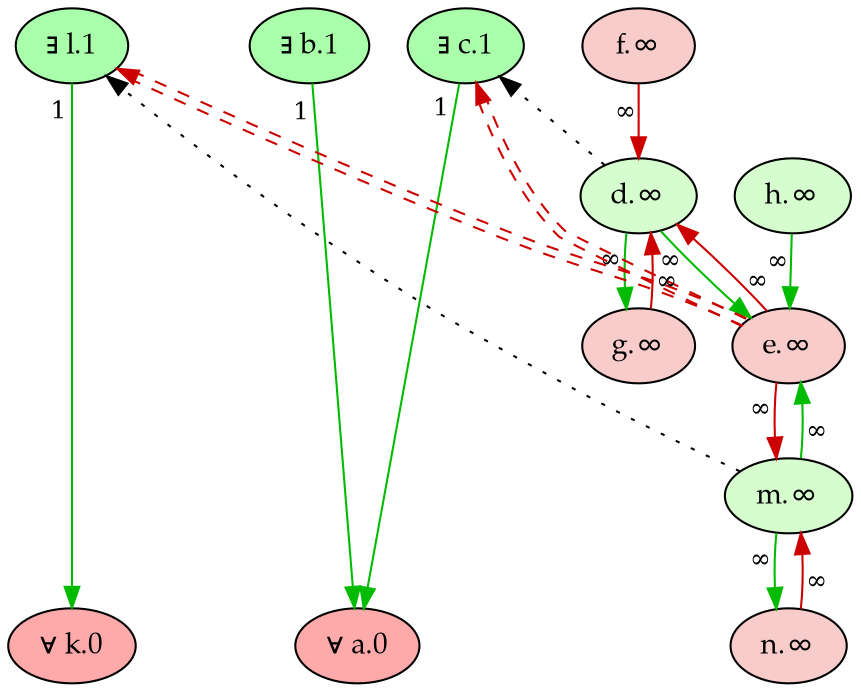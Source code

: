 digraph {
    rankdir="TB"
    node [style=filled fontname="Palatino" fontsize=14]
    node [fillcolor="#AAFFAA"]
    "l" [label="∃ l.1"]
    "c" [label="∃ c.1"]
    "b" [label="∃ b.1"]
    node [fillcolor="#FFAAAA"]
    "a" [label="∀ a.0"]
    "k" [label="∀ k.0"]
    node [fillcolor="#d5fdce"]
    "d" [label="d.∞"]
    "m" [label="m.∞"]
    "h" [label="h.∞"]
    node [fillcolor="#f7cccb"]
    "e" [label="e.∞"]
    "f" [label="f.∞"]
    "g" [label="g.∞"]
    "n" [label="n.∞"]
    edge[labeldistance=1.5 fontsize=12]
    edge [color="#00BB00" style="solid" dir="forward" taillabel="1"]
           "b" -> "a" 
           "c" -> "a" 
           "l" -> "k" 
    edge [color="#CC0000" style="solid" dir="forward" taillabel="∞"]
           "e" -> "d" 
           "e" -> "m" 
           "f" -> "d" 
           "g" -> "d" 
           "n" -> "m" 
    edge [color="#00BB00" style="solid" dir="forward" taillabel="∞"]
           "d" -> "e" 
           "m" -> "e" 
           "d" -> "g" 
           "h" -> "e" 
           "m" -> "n" 
    edge [color="black" style="dotted" dir="forward" taillabel="" constraint=false]
           "d" -> "c" 
           "m" -> "l" 
    edge [color="#CC0000:invis:#CC0000" style="dashed" dir="forward" taillabel="" constraint=false]
           "e" -> "c" 
           "e" -> "l" 
    {rank = max a k}
    {rank = min l c b}
}
